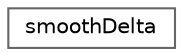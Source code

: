 digraph "Graphical Class Hierarchy"
{
 // LATEX_PDF_SIZE
  bgcolor="transparent";
  edge [fontname=Helvetica,fontsize=10,labelfontname=Helvetica,labelfontsize=10];
  node [fontname=Helvetica,fontsize=10,shape=box,height=0.2,width=0.4];
  rankdir="LR";
  Node0 [id="Node000000",label="smoothDelta",height=0.2,width=0.4,color="grey40", fillcolor="white", style="filled",URL="$classFoam_1_1smoothDelta.html",tooltip="Smoothed delta which takes a given simple geometric delta and applies smoothing to it such that the r..."];
}
